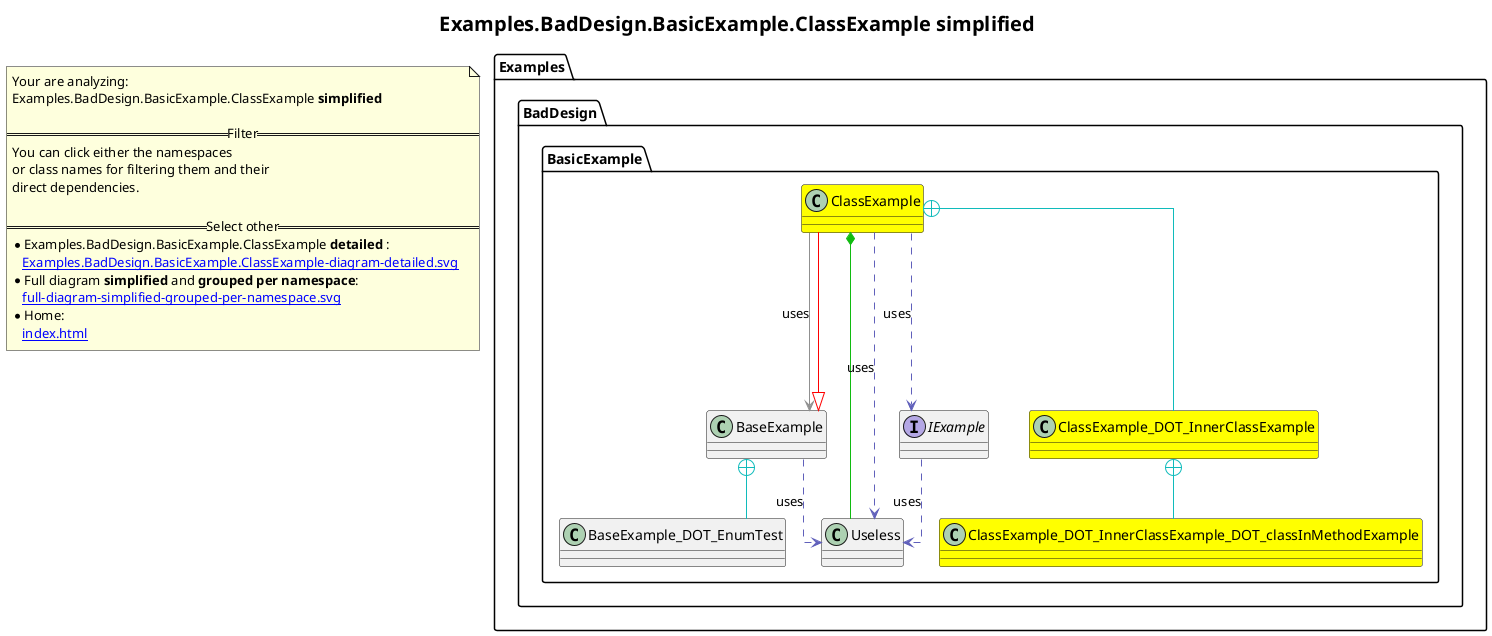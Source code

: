@startuml
skinparam linetype ortho
title <size:20>Examples.BadDesign.BasicExample.ClassExample **simplified** </size>
note "Your are analyzing:\nExamples.BadDesign.BasicExample.ClassExample **simplified** \n\n==Filter==\nYou can click either the namespaces \nor class names for filtering them and their\ndirect dependencies.\n\n==Select other==\n* Examples.BadDesign.BasicExample.ClassExample **detailed** :\n   [[Examples.BadDesign.BasicExample.ClassExample-diagram-detailed.svg]]\n* Full diagram **simplified** and **grouped per namespace**:\n   [[full-diagram-simplified-grouped-per-namespace.svg]]\n* Home:\n   [[index.html]]" as FloatingNote
    class Examples.BadDesign.BasicExample.ClassExample [[Examples.BadDesign.BasicExample.ClassExample-diagram-simplified.svg]] #yellow {
    }
    class Examples.BadDesign.BasicExample.BaseExample [[Examples.BadDesign.BasicExample.BaseExample-diagram-simplified.svg]]  {
    }
    class Examples.BadDesign.BasicExample.Useless [[Examples.BadDesign.BasicExample.Useless-diagram-simplified.svg]]  {
    }
    class Examples.BadDesign.BasicExample.BaseExample_DOT_EnumTest [[Examples.BadDesign.BasicExample.BaseExample.EnumTest-diagram-simplified.svg]]  {
    }
    interface Examples.BadDesign.BasicExample.IExample [[Examples.BadDesign.BasicExample.IExample-diagram-simplified.svg]]  {
    }
    class Examples.BadDesign.BasicExample.ClassExample_DOT_InnerClassExample [[Examples.BadDesign.BasicExample.ClassExample.InnerClassExample-diagram-simplified.svg]] #yellow {
    }
    class Examples.BadDesign.BasicExample.ClassExample_DOT_InnerClassExample_DOT_classInMethodExample [[Examples.BadDesign.BasicExample.ClassExample.InnerClassExample.classInMethodExample-diagram-simplified.svg]] #yellow {
    }
 ' *************************************** 
 ' *************************************** 
 ' *************************************** 
' Class relations extracted from namespace:
' Examples.BadDesign.BasicExample
Examples.BadDesign.BasicExample.BaseExample <|-[#red]- Examples.BadDesign.BasicExample.ClassExample
Examples.BadDesign.BasicExample.ClassExample +-[#10BBBB]- Examples.BadDesign.BasicExample.ClassExample_DOT_InnerClassExample 
Examples.BadDesign.BasicExample.ClassExample *-[#10BB10]- Examples.BadDesign.BasicExample.Useless 
Examples.BadDesign.BasicExample.ClassExample *-[#10BB10]- Examples.BadDesign.BasicExample.BaseExample.EnumTest 
Examples.BadDesign.BasicExample.ClassExample .[#6060BB].> Examples.BadDesign.BasicExample.Useless  : uses 
Examples.BadDesign.BasicExample.ClassExample -[#909090]-> Examples.BadDesign.BasicExample.BaseExample  : uses 
Examples.BadDesign.BasicExample.ClassExample .[#6060BB].> Examples.BadDesign.BasicExample.IExample  : uses 
Examples.BadDesign.BasicExample.BaseExample +-[#10BBBB]- Examples.BadDesign.BasicExample.BaseExample_DOT_EnumTest 
Examples.BadDesign.BasicExample.BaseExample .[#6060BB].> Examples.BadDesign.BasicExample.Useless  : uses 
Examples.BadDesign.BasicExample.IExample .[#6060BB].> Examples.BadDesign.BasicExample.Useless  : uses 
Examples.BadDesign.BasicExample.ClassExample_DOT_InnerClassExample +-[#10BBBB]- Examples.BadDesign.BasicExample.ClassExample_DOT_InnerClassExample_DOT_classInMethodExample 
Examples.BadDesign.BasicExample.ClassExample.InnerClassExample .[#6060BB].> Examples.BadDesign.BasicExample.Useless  : uses 
@enduml